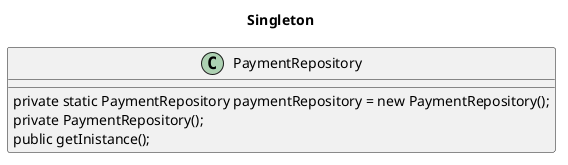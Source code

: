 @startuml
title: Singleton

class PaymentRepository {
    private static PaymentRepository paymentRepository = new PaymentRepository();
    private PaymentRepository();
    public getInistance();
}
@enduml
